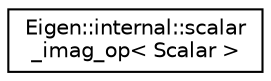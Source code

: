 digraph "Graphical Class Hierarchy"
{
  edge [fontname="Helvetica",fontsize="10",labelfontname="Helvetica",labelfontsize="10"];
  node [fontname="Helvetica",fontsize="10",shape=record];
  rankdir="LR";
  Node1 [label="Eigen::internal::scalar\l_imag_op\< Scalar \>",height=0.2,width=0.4,color="black", fillcolor="white", style="filled",URL="$struct_eigen_1_1internal_1_1scalar__imag__op.html"];
}

